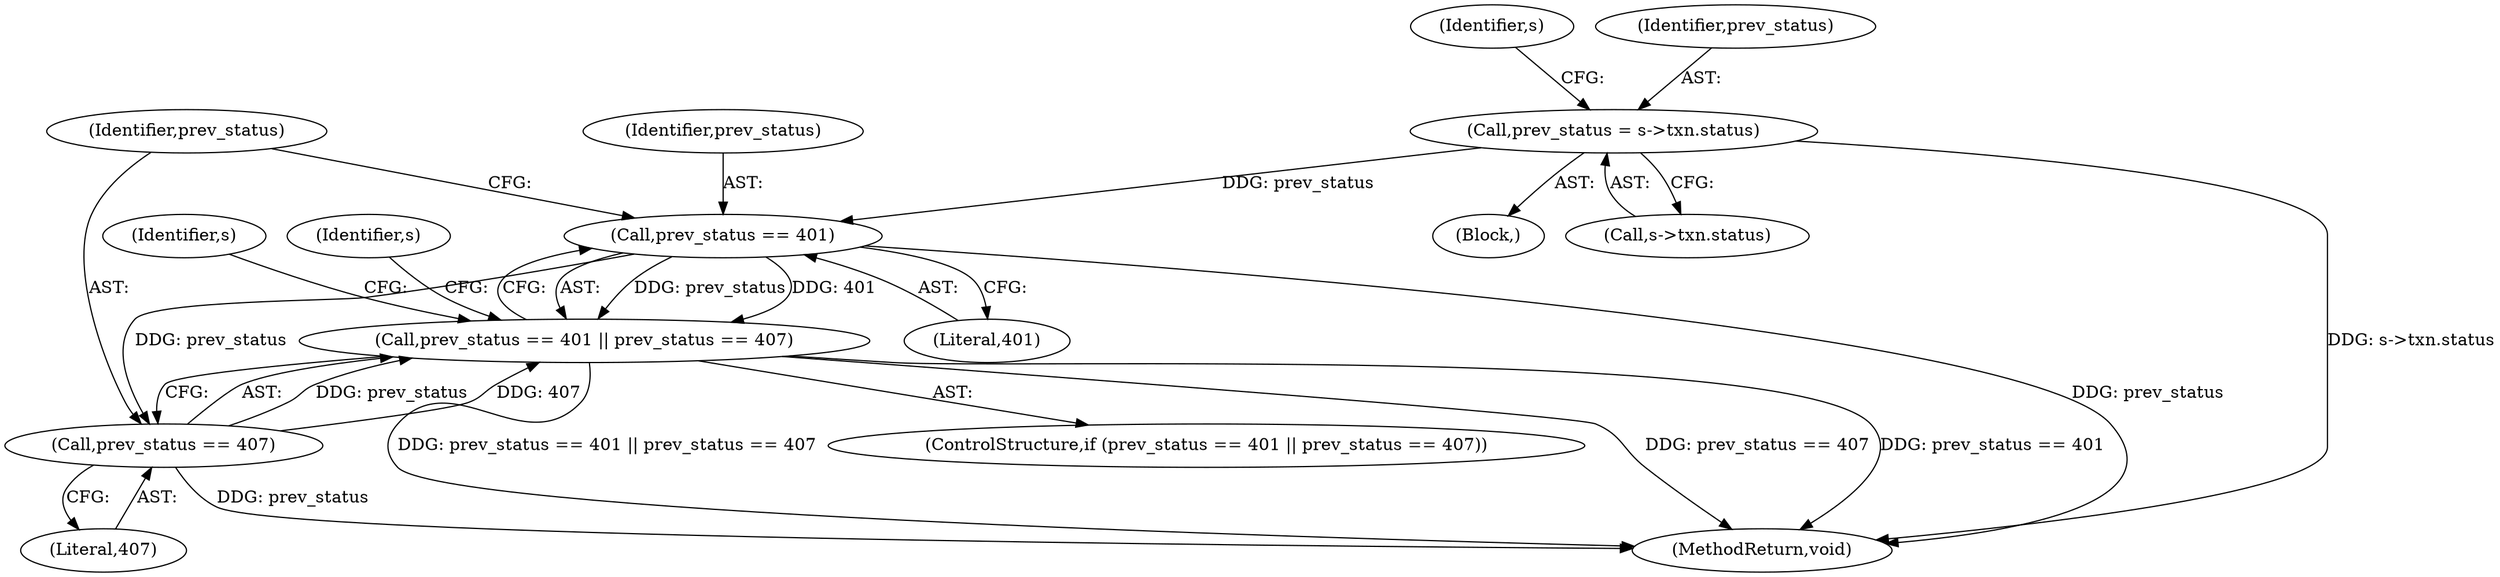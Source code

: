 digraph "0_haproxy_b4d05093bc89f71377230228007e69a1434c1a0c@pointer" {
"1000120" [label="(Call,prev_status = s->txn.status)"];
"1000743" [label="(Call,prev_status == 401)"];
"1000742" [label="(Call,prev_status == 401 || prev_status == 407)"];
"1000746" [label="(Call,prev_status == 407)"];
"1000133" [label="(Identifier,s)"];
"1000748" [label="(Literal,407)"];
"1000747" [label="(Identifier,prev_status)"];
"1000903" [label="(MethodReturn,void)"];
"1000122" [label="(Call,s->txn.status)"];
"1000746" [label="(Call,prev_status == 407)"];
"1000121" [label="(Identifier,prev_status)"];
"1000761" [label="(Identifier,s)"];
"1000741" [label="(ControlStructure,if (prev_status == 401 || prev_status == 407))"];
"1000743" [label="(Call,prev_status == 401)"];
"1000753" [label="(Identifier,s)"];
"1000742" [label="(Call,prev_status == 401 || prev_status == 407)"];
"1000118" [label="(Block,)"];
"1000120" [label="(Call,prev_status = s->txn.status)"];
"1000744" [label="(Identifier,prev_status)"];
"1000745" [label="(Literal,401)"];
"1000120" -> "1000118"  [label="AST: "];
"1000120" -> "1000122"  [label="CFG: "];
"1000121" -> "1000120"  [label="AST: "];
"1000122" -> "1000120"  [label="AST: "];
"1000133" -> "1000120"  [label="CFG: "];
"1000120" -> "1000903"  [label="DDG: s->txn.status"];
"1000120" -> "1000743"  [label="DDG: prev_status"];
"1000743" -> "1000742"  [label="AST: "];
"1000743" -> "1000745"  [label="CFG: "];
"1000744" -> "1000743"  [label="AST: "];
"1000745" -> "1000743"  [label="AST: "];
"1000747" -> "1000743"  [label="CFG: "];
"1000742" -> "1000743"  [label="CFG: "];
"1000743" -> "1000903"  [label="DDG: prev_status"];
"1000743" -> "1000742"  [label="DDG: prev_status"];
"1000743" -> "1000742"  [label="DDG: 401"];
"1000743" -> "1000746"  [label="DDG: prev_status"];
"1000742" -> "1000741"  [label="AST: "];
"1000742" -> "1000746"  [label="CFG: "];
"1000746" -> "1000742"  [label="AST: "];
"1000753" -> "1000742"  [label="CFG: "];
"1000761" -> "1000742"  [label="CFG: "];
"1000742" -> "1000903"  [label="DDG: prev_status == 401 || prev_status == 407"];
"1000742" -> "1000903"  [label="DDG: prev_status == 407"];
"1000742" -> "1000903"  [label="DDG: prev_status == 401"];
"1000746" -> "1000742"  [label="DDG: prev_status"];
"1000746" -> "1000742"  [label="DDG: 407"];
"1000746" -> "1000748"  [label="CFG: "];
"1000747" -> "1000746"  [label="AST: "];
"1000748" -> "1000746"  [label="AST: "];
"1000746" -> "1000903"  [label="DDG: prev_status"];
}

